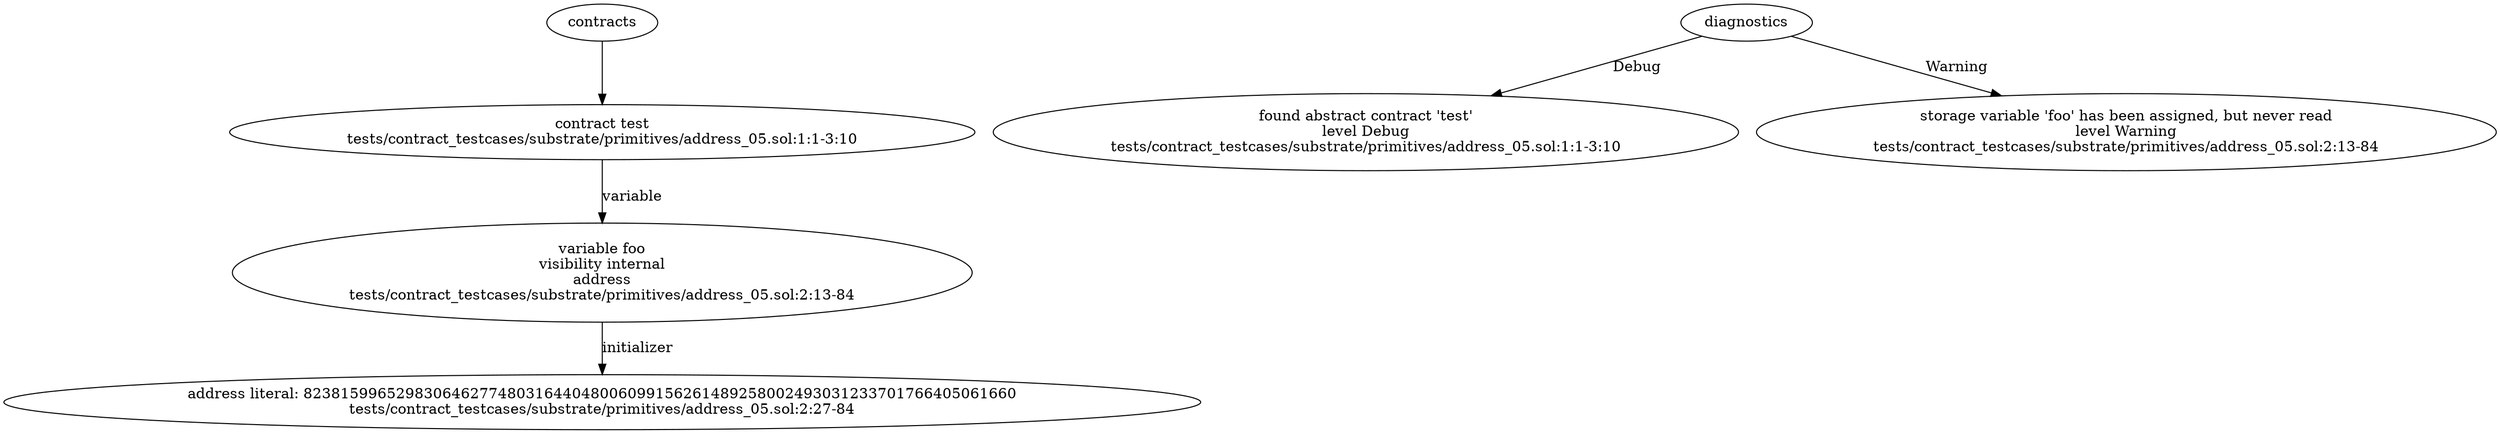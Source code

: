 strict digraph "tests/contract_testcases/substrate/primitives/address_05.sol" {
	contract [label="contract test\ntests/contract_testcases/substrate/primitives/address_05.sol:1:1-3:10"]
	var [label="variable foo\nvisibility internal\naddress\ntests/contract_testcases/substrate/primitives/address_05.sol:2:13-84"]
	number_literal [label="address literal: 82381599652983064627748031644048006099156261489258002493031233701766405061660\ntests/contract_testcases/substrate/primitives/address_05.sol:2:27-84"]
	diagnostic [label="found abstract contract 'test'\nlevel Debug\ntests/contract_testcases/substrate/primitives/address_05.sol:1:1-3:10"]
	diagnostic_6 [label="storage variable 'foo' has been assigned, but never read\nlevel Warning\ntests/contract_testcases/substrate/primitives/address_05.sol:2:13-84"]
	contracts -> contract
	contract -> var [label="variable"]
	var -> number_literal [label="initializer"]
	diagnostics -> diagnostic [label="Debug"]
	diagnostics -> diagnostic_6 [label="Warning"]
}
